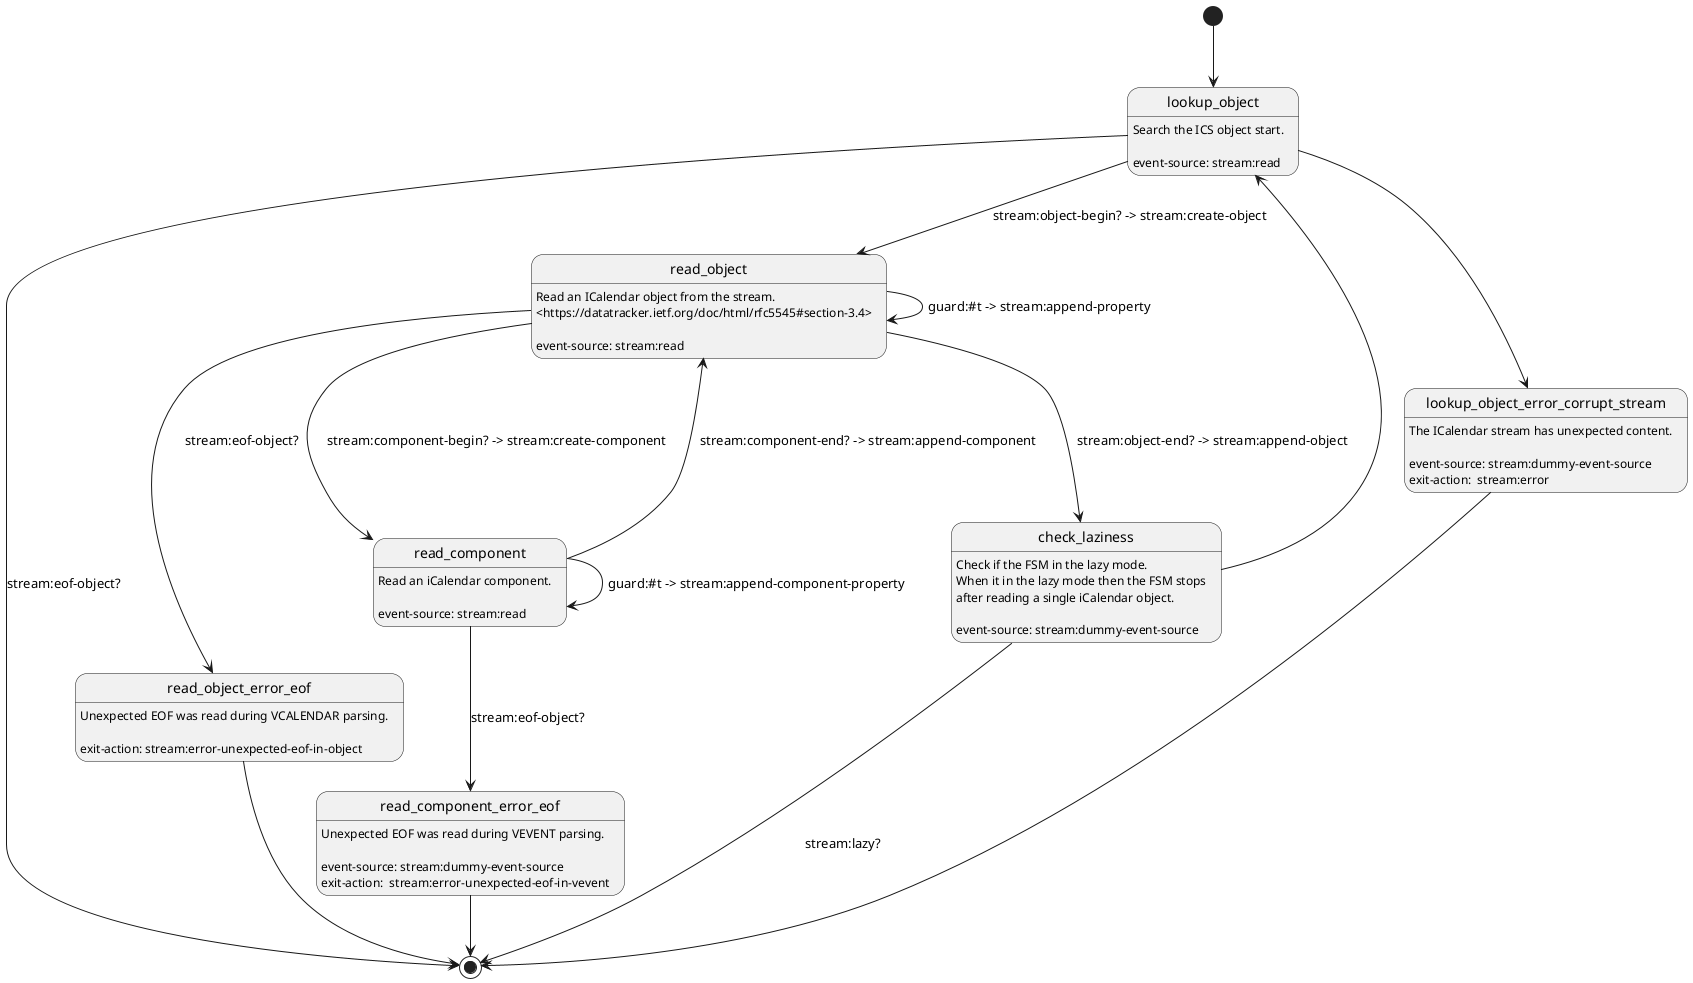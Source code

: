 @startuml
[*] --> lookup_object

lookup_object: Search the ICS object start.
lookup_object:
lookup_object: event-source: stream:read
lookup_object --> [*]:         stream:eof-object?
lookup_object --> read_object: stream:object-begin? -> stream:create-object
lookup_object --> lookup_object_error_corrupt_stream

lookup_object_error_corrupt_stream: The ICalendar stream has unexpected content.
lookup_object_error_corrupt_stream:
lookup_object_error_corrupt_stream: event-source: stream:dummy-event-source
lookup_object_error_corrupt_stream: exit-action:  stream:error
lookup_object_error_corrupt_stream --> [*]

read_object: Read an ICalendar object from the stream.
read_object: <https://datatracker.ietf.org/doc/html/rfc5545#section-3.4>
read_object:
read_object: event-source: stream:read
read_object --> read_object_error_eof:  stream:eof-object?
read_object --> check_laziness:         stream:object-end? -> stream:append-object
read_object --> read_component:            stream:component-begin? -> stream:create-component
read_object --> read_object:            guard:#t -> stream:append-property

check_laziness: Check if the FSM in the lazy mode.
check_laziness: When it in the lazy mode then the FSM stops
check_laziness: after reading a single iCalendar object.
check_laziness:
check_laziness: event-source: stream:dummy-event-source
check_laziness --> [*]: stream:lazy?
check_laziness --> lookup_object

read_object_error_eof: Unexpected EOF was read during VCALENDAR parsing.
read_object_error_eof:
read_object_error_eof: exit-action: stream:error-unexpected-eof-in-object
read_object_error_eof -> [*]

read_component: Read an iCalendar component.
read_component:
read_component: event-source: stream:read
read_component --> read_component_error_eof:  stream:eof-object?
read_component --> read_object:               stream:component-end? -> stream:append-component
read_component --> read_component:            guard:#t -> stream:append-component-property

read_component_error_eof: Unexpected EOF was read during VEVENT parsing.
read_component_error_eof:
read_component_error_eof: event-source: stream:dummy-event-source
read_component_error_eof: exit-action:  stream:error-unexpected-eof-in-vevent
read_component_error_eof --> [*]

@enduml

' Local Variables:
' Mode: plantuml
' End:
